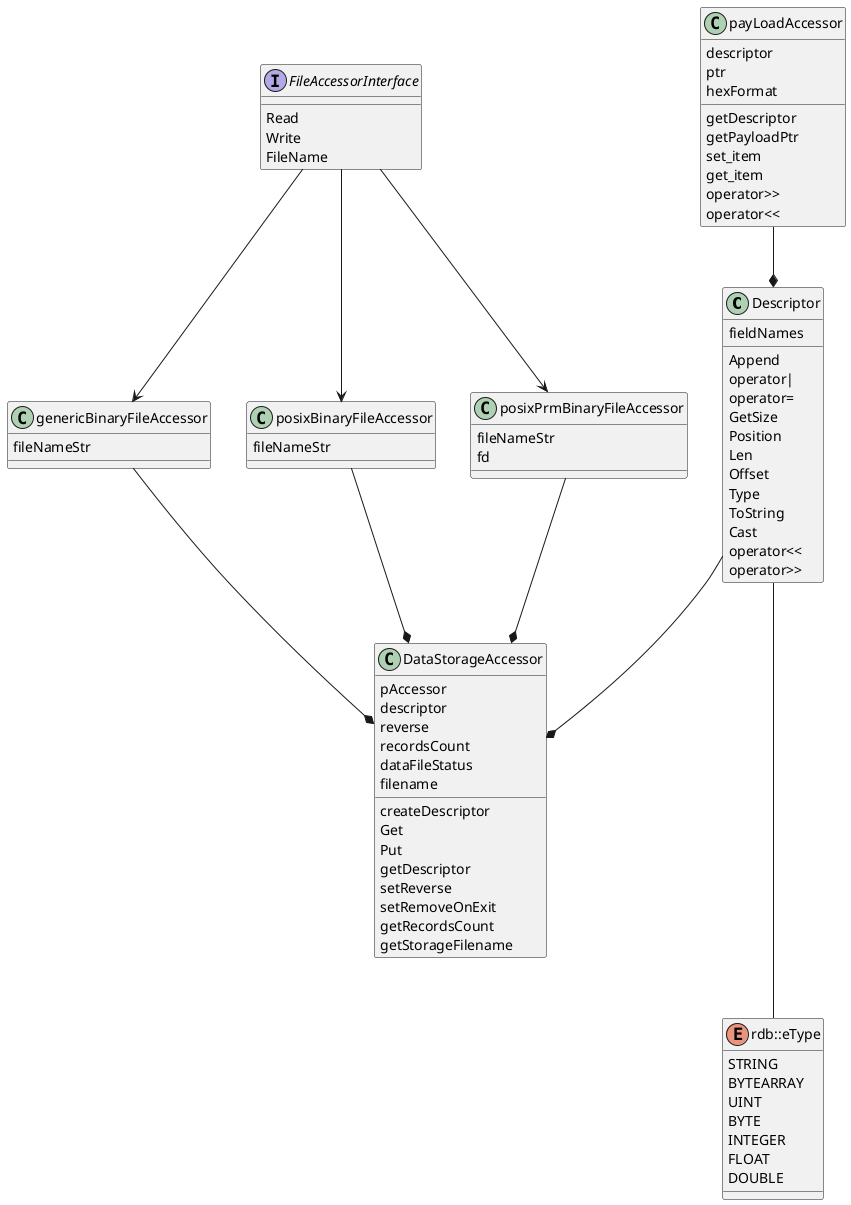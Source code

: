 @startuml

class Descriptor {
    {field} fieldNames

    {method} Append
    {method} operator|
    {method} operator=
    {method} GetSize
    {method} Position
    {method} Len
    {method} Offset
    {method} Type
    {method} ToString
    {method} Cast
    {method} operator<<
    {method} operator>>
}

class genericBinaryFileAccessor {
    {field} fileNameStr
}


class posixBinaryFileAccessor {
    {field} fileNameStr
}

class posixPrmBinaryFileAccessor {
    {field} fileNameStr
    {field} fd
}


interface FileAccessorInterface {
    {method} Read
    {method} Write
    {method} FileName
}

class payLoadAccessor {
    {field} descriptor
    {field} ptr
    {field} hexFormat

    {method} getDescriptor
    {method} getPayloadPtr
    {method} set_item
    {method} get_item
    {method} operator>>
    {method} operator<<
}

class DataStorageAccessor {
    {field} pAccessor
    {field} descriptor
    {field} reverse
    {field} recordsCount
    {field} dataFileStatus
    {field} filename

    {method} createDescriptor
    {method} Get
    {method} Put
    {method} getDescriptor
    {method} setReverse
    {method} setRemoveOnExit
    {method} getRecordsCount
    {method} getStorageFilename
}

enum rdb::eType {
    STRING
    BYTEARRAY
    UINT
    BYTE
    INTEGER
    FLOAT
    DOUBLE
}

FileAccessorInterface --> genericBinaryFileAccessor
FileAccessorInterface --> posixBinaryFileAccessor
FileAccessorInterface --> posixPrmBinaryFileAccessor

genericBinaryFileAccessor --* DataStorageAccessor
posixBinaryFileAccessor --* DataStorageAccessor
posixPrmBinaryFileAccessor --* DataStorageAccessor

Descriptor --* DataStorageAccessor

Descriptor --- rdb::eType

payLoadAccessor --* Descriptor

@enduml